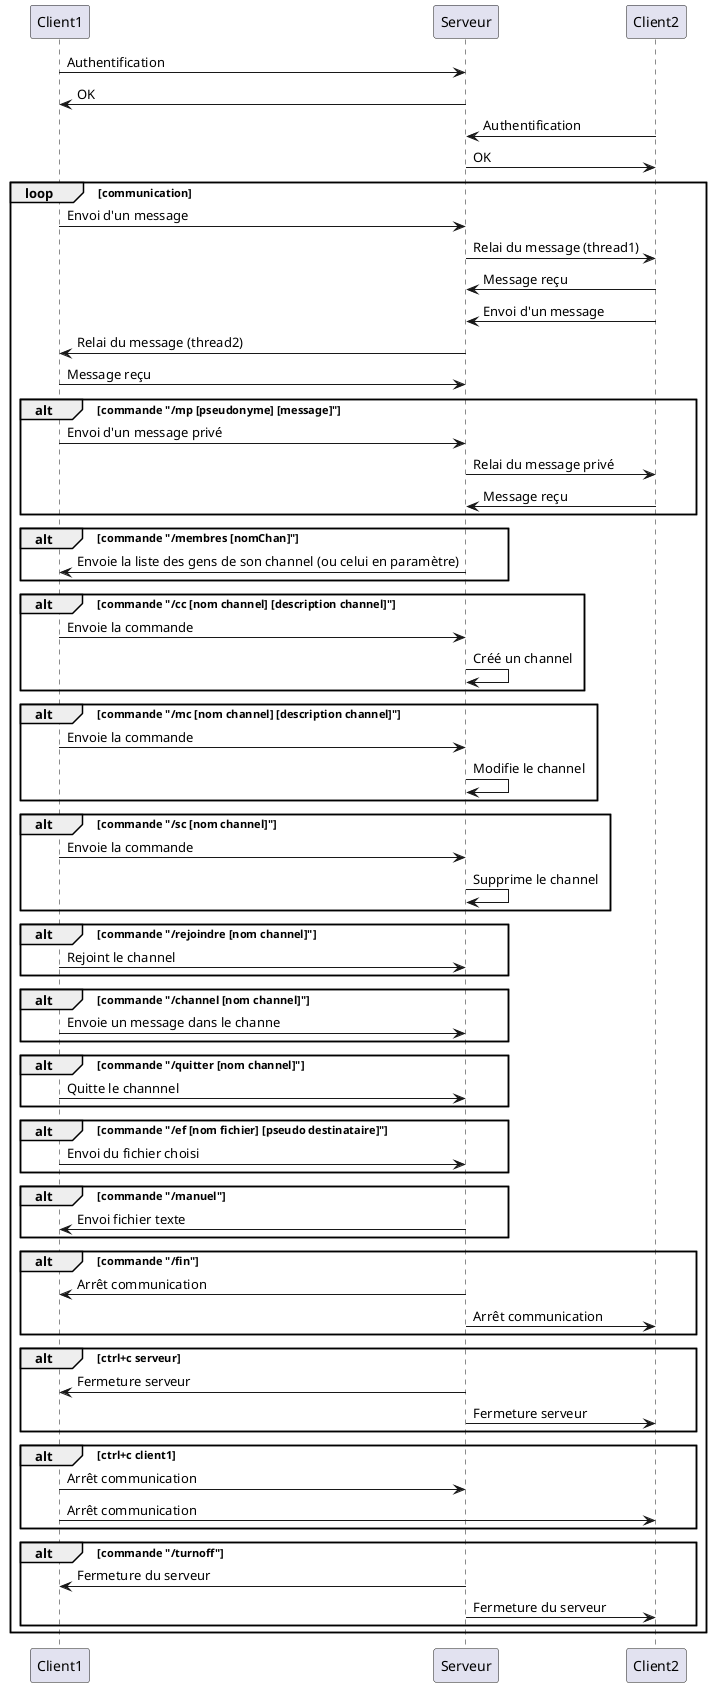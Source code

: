 @startuml

Client1 -> Serveur: Authentification
Serveur -> Client1: OK
Client2 -> Serveur: Authentification
Serveur -> Client2: OK
loop communication
  Client1 -> Serveur: Envoi d'un message
  Serveur -> Client2: Relai du message (thread1)
  Client2 -> Serveur: Message reçu
  Client2 -> Serveur: Envoi d'un message
  Serveur -> Client1: Relai du message (thread2)
  Client1 -> Serveur: Message reçu
  alt commande "/mp [pseudonyme] [message]"
    Client1 -> Serveur: Envoi d'un message privé
    Serveur -> Client2: Relai du message privé
    Client2 -> Serveur: Message reçu
  end
  alt commande "/membres [nomChan]"
    Serveur -> Client1 : Envoie la liste des gens de son channel (ou celui en paramètre)
  end
  alt commande "/cc [nom channel] [description channel]"
    Client1 -> Serveur : Envoie la commande
    Serveur -> Serveur : Créé un channel
  end
  alt commande "/mc [nom channel] [description channel]"
    Client1 -> Serveur : Envoie la commande
    Serveur -> Serveur : Modifie le channel
  end
  alt commande "/sc [nom channel]"
    Client1 -> Serveur : Envoie la commande
    Serveur -> Serveur : Supprime le channel
  end
  alt commande "/rejoindre [nom channel]"
    Client1 -> Serveur : Rejoint le channel
  end
  alt commande "/channel [nom channel]"
    Client1 -> Serveur : Envoie un message dans le channe
  end
  alt commande "/quitter [nom channel]"
    Client1 -> Serveur : Quitte le channnel
  end
  alt commande "/ef [nom fichier] [pseudo destinataire]"
    Client1 -> Serveur: Envoi du fichier choisi
  end
  alt commande "/manuel"
    Serveur -> Client1: Envoi fichier texte
  end
    alt commande "/fin"
    Serveur -> Client1: Arrêt communication
    Serveur -> Client2: Arrêt communication
  end
  alt ctrl+c serveur
    Serveur -> Client1: Fermeture serveur
    Serveur -> Client2 : Fermeture serveur
  end
  alt ctrl+c client1
    Client1 -> Serveur: Arrêt communication
    Client1 -> Client2: Arrêt communication
  end
  alt commande "/turnoff"
    Serveur -> Client1 : Fermeture du serveur
    Serveur -> Client2 : Fermeture du serveur
  end  
end
@enduml